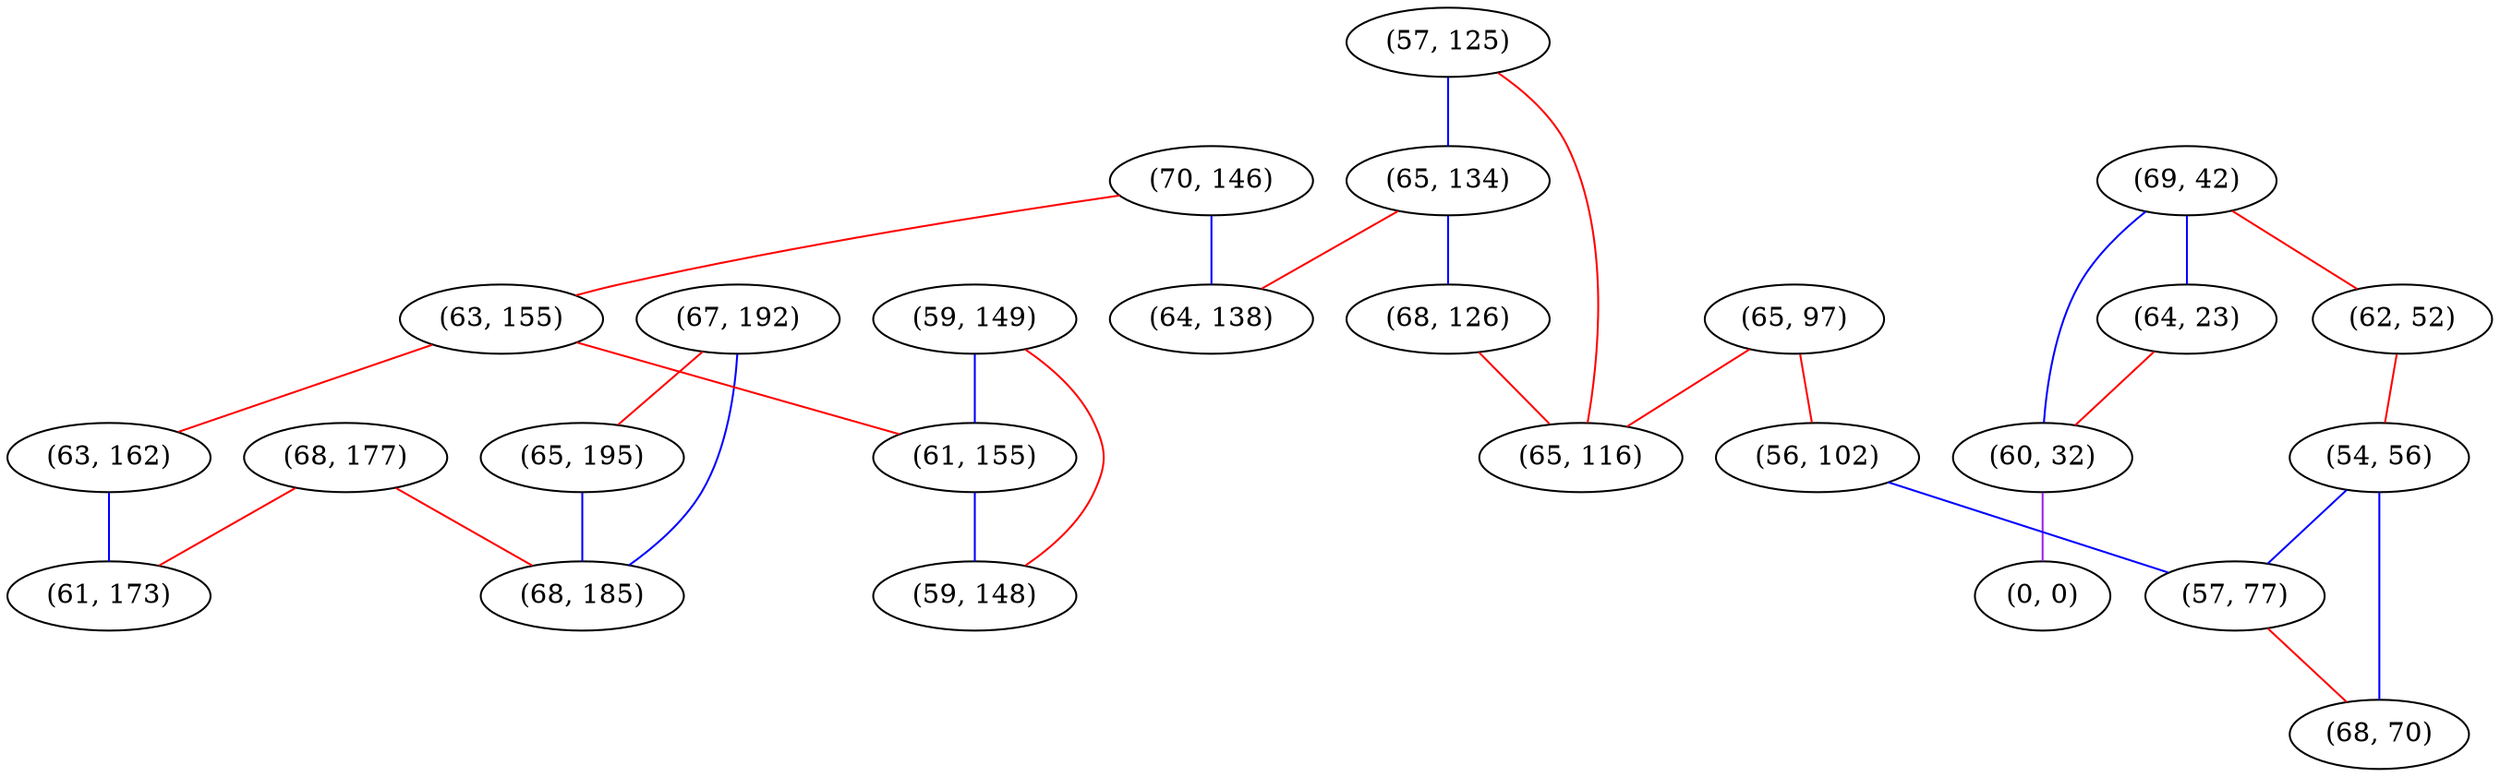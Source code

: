 graph "" {
"(70, 146)";
"(69, 42)";
"(67, 192)";
"(62, 52)";
"(68, 177)";
"(63, 155)";
"(65, 195)";
"(65, 97)";
"(64, 23)";
"(59, 149)";
"(63, 162)";
"(60, 32)";
"(61, 155)";
"(57, 125)";
"(0, 0)";
"(59, 148)";
"(54, 56)";
"(56, 102)";
"(57, 77)";
"(65, 134)";
"(64, 138)";
"(68, 126)";
"(68, 70)";
"(68, 185)";
"(65, 116)";
"(61, 173)";
"(70, 146)" -- "(63, 155)"  [color=red, key=0, weight=1];
"(70, 146)" -- "(64, 138)"  [color=blue, key=0, weight=3];
"(69, 42)" -- "(62, 52)"  [color=red, key=0, weight=1];
"(69, 42)" -- "(64, 23)"  [color=blue, key=0, weight=3];
"(69, 42)" -- "(60, 32)"  [color=blue, key=0, weight=3];
"(67, 192)" -- "(65, 195)"  [color=red, key=0, weight=1];
"(67, 192)" -- "(68, 185)"  [color=blue, key=0, weight=3];
"(62, 52)" -- "(54, 56)"  [color=red, key=0, weight=1];
"(68, 177)" -- "(68, 185)"  [color=red, key=0, weight=1];
"(68, 177)" -- "(61, 173)"  [color=red, key=0, weight=1];
"(63, 155)" -- "(63, 162)"  [color=red, key=0, weight=1];
"(63, 155)" -- "(61, 155)"  [color=red, key=0, weight=1];
"(65, 195)" -- "(68, 185)"  [color=blue, key=0, weight=3];
"(65, 97)" -- "(56, 102)"  [color=red, key=0, weight=1];
"(65, 97)" -- "(65, 116)"  [color=red, key=0, weight=1];
"(64, 23)" -- "(60, 32)"  [color=red, key=0, weight=1];
"(59, 149)" -- "(59, 148)"  [color=red, key=0, weight=1];
"(59, 149)" -- "(61, 155)"  [color=blue, key=0, weight=3];
"(63, 162)" -- "(61, 173)"  [color=blue, key=0, weight=3];
"(60, 32)" -- "(0, 0)"  [color=purple, key=0, weight=4];
"(61, 155)" -- "(59, 148)"  [color=blue, key=0, weight=3];
"(57, 125)" -- "(65, 134)"  [color=blue, key=0, weight=3];
"(57, 125)" -- "(65, 116)"  [color=red, key=0, weight=1];
"(54, 56)" -- "(68, 70)"  [color=blue, key=0, weight=3];
"(54, 56)" -- "(57, 77)"  [color=blue, key=0, weight=3];
"(56, 102)" -- "(57, 77)"  [color=blue, key=0, weight=3];
"(57, 77)" -- "(68, 70)"  [color=red, key=0, weight=1];
"(65, 134)" -- "(64, 138)"  [color=red, key=0, weight=1];
"(65, 134)" -- "(68, 126)"  [color=blue, key=0, weight=3];
"(68, 126)" -- "(65, 116)"  [color=red, key=0, weight=1];
}
